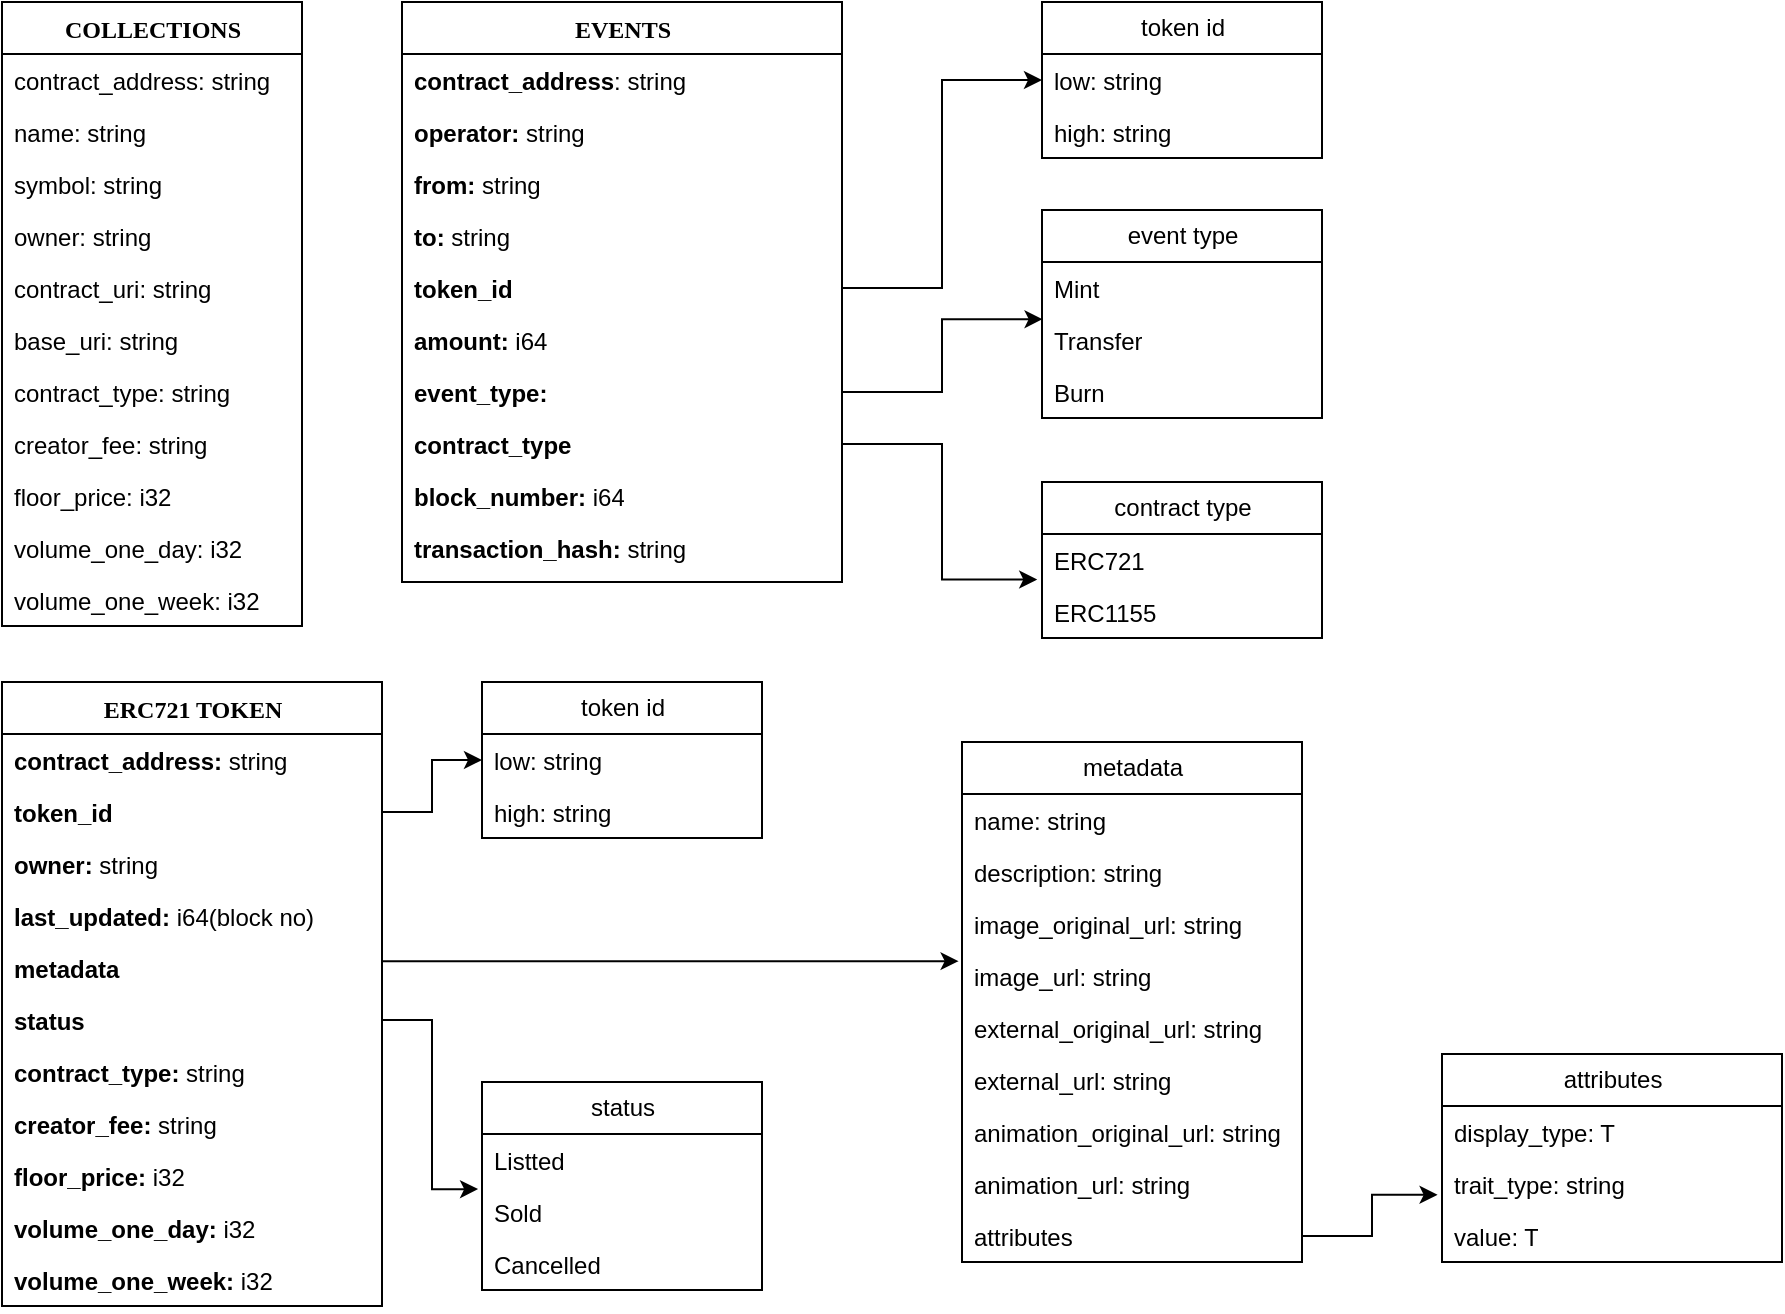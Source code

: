<mxfile version="21.0.2" type="github">
  <diagram name="Page-1" id="9f46799a-70d6-7492-0946-bef42562c5a5">
    <mxGraphModel dx="1690" dy="1657" grid="1" gridSize="10" guides="1" tooltips="1" connect="1" arrows="1" fold="1" page="1" pageScale="1" pageWidth="1100" pageHeight="850" background="none" math="0" shadow="0">
      <root>
        <mxCell id="0" />
        <mxCell id="1" parent="0" />
        <mxCell id="78961159f06e98e8-17" value="COLLECTIONS" style="swimlane;html=1;fontStyle=1;align=center;verticalAlign=top;childLayout=stackLayout;horizontal=1;startSize=26;horizontalStack=0;resizeParent=1;resizeLast=0;collapsible=1;marginBottom=0;swimlaneFillColor=#ffffff;rounded=0;shadow=0;comic=0;labelBackgroundColor=none;strokeWidth=1;fillColor=none;fontFamily=Verdana;fontSize=12" parent="1" vertex="1">
          <mxGeometry x="40" y="40" width="150" height="312" as="geometry">
            <mxRectangle x="40" y="40" width="140" height="30" as="alternateBounds" />
          </mxGeometry>
        </mxCell>
        <mxCell id="78961159f06e98e8-21" value="contract_address: string" style="text;html=1;strokeColor=none;fillColor=none;align=left;verticalAlign=top;spacingLeft=4;spacingRight=4;whiteSpace=wrap;overflow=hidden;rotatable=0;points=[[0,0.5],[1,0.5]];portConstraint=eastwest;" parent="78961159f06e98e8-17" vertex="1">
          <mxGeometry y="26" width="150" height="26" as="geometry" />
        </mxCell>
        <mxCell id="78961159f06e98e8-23" value="name: string&lt;br&gt;" style="text;html=1;strokeColor=none;fillColor=none;align=left;verticalAlign=top;spacingLeft=4;spacingRight=4;whiteSpace=wrap;overflow=hidden;rotatable=0;points=[[0,0.5],[1,0.5]];portConstraint=eastwest;" parent="78961159f06e98e8-17" vertex="1">
          <mxGeometry y="52" width="150" height="26" as="geometry" />
        </mxCell>
        <mxCell id="78961159f06e98e8-25" value="symbol: string" style="text;html=1;strokeColor=none;fillColor=none;align=left;verticalAlign=top;spacingLeft=4;spacingRight=4;whiteSpace=wrap;overflow=hidden;rotatable=0;points=[[0,0.5],[1,0.5]];portConstraint=eastwest;" parent="78961159f06e98e8-17" vertex="1">
          <mxGeometry y="78" width="150" height="26" as="geometry" />
        </mxCell>
        <mxCell id="78961159f06e98e8-26" value="owner: string" style="text;html=1;strokeColor=none;fillColor=none;align=left;verticalAlign=top;spacingLeft=4;spacingRight=4;whiteSpace=wrap;overflow=hidden;rotatable=0;points=[[0,0.5],[1,0.5]];portConstraint=eastwest;" parent="78961159f06e98e8-17" vertex="1">
          <mxGeometry y="104" width="150" height="26" as="geometry" />
        </mxCell>
        <mxCell id="78961159f06e98e8-24" value="contract_uri: string" style="text;html=1;strokeColor=none;fillColor=none;align=left;verticalAlign=top;spacingLeft=4;spacingRight=4;whiteSpace=wrap;overflow=hidden;rotatable=0;points=[[0,0.5],[1,0.5]];portConstraint=eastwest;" parent="78961159f06e98e8-17" vertex="1">
          <mxGeometry y="130" width="150" height="26" as="geometry" />
        </mxCell>
        <mxCell id="78961159f06e98e8-20" value="base_uri: string" style="text;html=1;strokeColor=none;fillColor=none;align=left;verticalAlign=top;spacingLeft=4;spacingRight=4;whiteSpace=wrap;overflow=hidden;rotatable=0;points=[[0,0.5],[1,0.5]];portConstraint=eastwest;" parent="78961159f06e98e8-17" vertex="1">
          <mxGeometry y="156" width="150" height="26" as="geometry" />
        </mxCell>
        <mxCell id="78961159f06e98e8-27" value="contract_type: string&lt;span style=&quot;white-space: pre;&quot;&gt;	&lt;/span&gt;" style="text;html=1;strokeColor=none;fillColor=none;align=left;verticalAlign=top;spacingLeft=4;spacingRight=4;whiteSpace=wrap;overflow=hidden;rotatable=0;points=[[0,0.5],[1,0.5]];portConstraint=eastwest;" parent="78961159f06e98e8-17" vertex="1">
          <mxGeometry y="182" width="150" height="26" as="geometry" />
        </mxCell>
        <mxCell id="jxRTbpPI34UgdiOiczJM-1" value="creator_fee: string" style="text;html=1;strokeColor=none;fillColor=none;align=left;verticalAlign=top;spacingLeft=4;spacingRight=4;whiteSpace=wrap;overflow=hidden;rotatable=0;points=[[0,0.5],[1,0.5]];portConstraint=eastwest;" vertex="1" parent="78961159f06e98e8-17">
          <mxGeometry y="208" width="150" height="26" as="geometry" />
        </mxCell>
        <mxCell id="jxRTbpPI34UgdiOiczJM-3" value="floor_price: i32" style="text;html=1;strokeColor=none;fillColor=none;align=left;verticalAlign=top;spacingLeft=4;spacingRight=4;whiteSpace=wrap;overflow=hidden;rotatable=0;points=[[0,0.5],[1,0.5]];portConstraint=eastwest;" vertex="1" parent="78961159f06e98e8-17">
          <mxGeometry y="234" width="150" height="26" as="geometry" />
        </mxCell>
        <mxCell id="jxRTbpPI34UgdiOiczJM-2" value="volume_one_day: i32" style="text;html=1;strokeColor=none;fillColor=none;align=left;verticalAlign=top;spacingLeft=4;spacingRight=4;whiteSpace=wrap;overflow=hidden;rotatable=0;points=[[0,0.5],[1,0.5]];portConstraint=eastwest;" vertex="1" parent="78961159f06e98e8-17">
          <mxGeometry y="260" width="150" height="26" as="geometry" />
        </mxCell>
        <mxCell id="jxRTbpPI34UgdiOiczJM-4" value="volume_one_week: i32" style="text;html=1;strokeColor=none;fillColor=none;align=left;verticalAlign=top;spacingLeft=4;spacingRight=4;whiteSpace=wrap;overflow=hidden;rotatable=0;points=[[0,0.5],[1,0.5]];portConstraint=eastwest;" vertex="1" parent="78961159f06e98e8-17">
          <mxGeometry y="286" width="150" height="26" as="geometry" />
        </mxCell>
        <mxCell id="jxRTbpPI34UgdiOiczJM-9" value="EVENTS" style="swimlane;html=1;fontStyle=1;align=center;verticalAlign=top;childLayout=stackLayout;horizontal=1;startSize=26;horizontalStack=0;resizeParent=1;resizeLast=0;collapsible=1;marginBottom=0;swimlaneFillColor=#ffffff;rounded=0;shadow=0;comic=0;labelBackgroundColor=none;strokeWidth=1;fillColor=none;fontFamily=Verdana;fontSize=12" vertex="1" parent="1">
          <mxGeometry x="240" y="40" width="220" height="290" as="geometry">
            <mxRectangle x="240" y="40" width="90" height="30" as="alternateBounds" />
          </mxGeometry>
        </mxCell>
        <mxCell id="jxRTbpPI34UgdiOiczJM-10" value="&lt;b&gt;contract_address&lt;/b&gt;: string" style="text;html=1;strokeColor=none;fillColor=none;align=left;verticalAlign=top;spacingLeft=4;spacingRight=4;whiteSpace=wrap;overflow=hidden;rotatable=0;points=[[0,0.5],[1,0.5]];portConstraint=eastwest;" vertex="1" parent="jxRTbpPI34UgdiOiczJM-9">
          <mxGeometry y="26" width="220" height="26" as="geometry" />
        </mxCell>
        <mxCell id="jxRTbpPI34UgdiOiczJM-11" value="&lt;b&gt;operator: &lt;/b&gt;string" style="text;html=1;strokeColor=none;fillColor=none;align=left;verticalAlign=top;spacingLeft=4;spacingRight=4;whiteSpace=wrap;overflow=hidden;rotatable=0;points=[[0,0.5],[1,0.5]];portConstraint=eastwest;" vertex="1" parent="jxRTbpPI34UgdiOiczJM-9">
          <mxGeometry y="52" width="220" height="26" as="geometry" />
        </mxCell>
        <mxCell id="jxRTbpPI34UgdiOiczJM-12" value="&lt;b&gt;from:&lt;/b&gt; string" style="text;html=1;strokeColor=none;fillColor=none;align=left;verticalAlign=top;spacingLeft=4;spacingRight=4;whiteSpace=wrap;overflow=hidden;rotatable=0;points=[[0,0.5],[1,0.5]];portConstraint=eastwest;" vertex="1" parent="jxRTbpPI34UgdiOiczJM-9">
          <mxGeometry y="78" width="220" height="26" as="geometry" />
        </mxCell>
        <mxCell id="jxRTbpPI34UgdiOiczJM-13" value="&lt;b&gt;to: &lt;/b&gt;string" style="text;html=1;strokeColor=none;fillColor=none;align=left;verticalAlign=top;spacingLeft=4;spacingRight=4;whiteSpace=wrap;overflow=hidden;rotatable=0;points=[[0,0.5],[1,0.5]];portConstraint=eastwest;" vertex="1" parent="jxRTbpPI34UgdiOiczJM-9">
          <mxGeometry y="104" width="220" height="26" as="geometry" />
        </mxCell>
        <mxCell id="jxRTbpPI34UgdiOiczJM-14" value="&lt;b&gt;token_id&lt;/b&gt;" style="text;html=1;strokeColor=none;fillColor=none;align=left;verticalAlign=top;spacingLeft=4;spacingRight=4;whiteSpace=wrap;overflow=hidden;rotatable=0;points=[[0,0.5],[1,0.5]];portConstraint=eastwest;" vertex="1" parent="jxRTbpPI34UgdiOiczJM-9">
          <mxGeometry y="130" width="220" height="26" as="geometry" />
        </mxCell>
        <mxCell id="jxRTbpPI34UgdiOiczJM-15" value="&lt;b&gt;amount:&lt;/b&gt; i64" style="text;html=1;strokeColor=none;fillColor=none;align=left;verticalAlign=top;spacingLeft=4;spacingRight=4;whiteSpace=wrap;overflow=hidden;rotatable=0;points=[[0,0.5],[1,0.5]];portConstraint=eastwest;" vertex="1" parent="jxRTbpPI34UgdiOiczJM-9">
          <mxGeometry y="156" width="220" height="26" as="geometry" />
        </mxCell>
        <mxCell id="jxRTbpPI34UgdiOiczJM-16" value="&lt;b&gt;event_type:&lt;/b&gt;&amp;nbsp;" style="text;html=1;strokeColor=none;fillColor=none;align=left;verticalAlign=top;spacingLeft=4;spacingRight=4;whiteSpace=wrap;overflow=hidden;rotatable=0;points=[[0,0.5],[1,0.5]];portConstraint=eastwest;" vertex="1" parent="jxRTbpPI34UgdiOiczJM-9">
          <mxGeometry y="182" width="220" height="26" as="geometry" />
        </mxCell>
        <mxCell id="jxRTbpPI34UgdiOiczJM-17" value="&lt;b&gt;contract_type&lt;/b&gt;" style="text;html=1;strokeColor=none;fillColor=none;align=left;verticalAlign=top;spacingLeft=4;spacingRight=4;whiteSpace=wrap;overflow=hidden;rotatable=0;points=[[0,0.5],[1,0.5]];portConstraint=eastwest;" vertex="1" parent="jxRTbpPI34UgdiOiczJM-9">
          <mxGeometry y="208" width="220" height="26" as="geometry" />
        </mxCell>
        <mxCell id="jxRTbpPI34UgdiOiczJM-18" value="&lt;b&gt;block_number:&lt;/b&gt; i64" style="text;html=1;strokeColor=none;fillColor=none;align=left;verticalAlign=top;spacingLeft=4;spacingRight=4;whiteSpace=wrap;overflow=hidden;rotatable=0;points=[[0,0.5],[1,0.5]];portConstraint=eastwest;" vertex="1" parent="jxRTbpPI34UgdiOiczJM-9">
          <mxGeometry y="234" width="220" height="26" as="geometry" />
        </mxCell>
        <mxCell id="jxRTbpPI34UgdiOiczJM-19" value="&lt;b&gt;transaction_hash: &lt;/b&gt;string" style="text;html=1;strokeColor=none;fillColor=none;align=left;verticalAlign=top;spacingLeft=4;spacingRight=4;whiteSpace=wrap;overflow=hidden;rotatable=0;points=[[0,0.5],[1,0.5]];portConstraint=eastwest;" vertex="1" parent="jxRTbpPI34UgdiOiczJM-9">
          <mxGeometry y="260" width="220" height="26" as="geometry" />
        </mxCell>
        <mxCell id="jxRTbpPI34UgdiOiczJM-26" value="ERC721 TOKEN" style="swimlane;html=1;fontStyle=1;align=center;verticalAlign=top;childLayout=stackLayout;horizontal=1;startSize=26;horizontalStack=0;resizeParent=1;resizeLast=0;collapsible=1;marginBottom=0;swimlaneFillColor=#ffffff;rounded=0;shadow=0;comic=0;labelBackgroundColor=none;strokeWidth=1;fillColor=none;fontFamily=Verdana;fontSize=12" vertex="1" parent="1">
          <mxGeometry x="40" y="380" width="190" height="312" as="geometry" />
        </mxCell>
        <mxCell id="jxRTbpPI34UgdiOiczJM-27" value="&lt;b&gt;contract_address: &lt;/b&gt;string" style="text;html=1;strokeColor=none;fillColor=none;align=left;verticalAlign=top;spacingLeft=4;spacingRight=4;whiteSpace=wrap;overflow=hidden;rotatable=0;points=[[0,0.5],[1,0.5]];portConstraint=eastwest;" vertex="1" parent="jxRTbpPI34UgdiOiczJM-26">
          <mxGeometry y="26" width="190" height="26" as="geometry" />
        </mxCell>
        <mxCell id="jxRTbpPI34UgdiOiczJM-38" value="&lt;b&gt;token_id&lt;/b&gt;" style="text;html=1;strokeColor=none;fillColor=none;align=left;verticalAlign=top;spacingLeft=4;spacingRight=4;whiteSpace=wrap;overflow=hidden;rotatable=0;points=[[0,0.5],[1,0.5]];portConstraint=eastwest;" vertex="1" parent="jxRTbpPI34UgdiOiczJM-26">
          <mxGeometry y="52" width="190" height="26" as="geometry" />
        </mxCell>
        <mxCell id="jxRTbpPI34UgdiOiczJM-29" value="&lt;b&gt;owner:&lt;/b&gt; string" style="text;html=1;strokeColor=none;fillColor=none;align=left;verticalAlign=top;spacingLeft=4;spacingRight=4;whiteSpace=wrap;overflow=hidden;rotatable=0;points=[[0,0.5],[1,0.5]];portConstraint=eastwest;" vertex="1" parent="jxRTbpPI34UgdiOiczJM-26">
          <mxGeometry y="78" width="190" height="26" as="geometry" />
        </mxCell>
        <mxCell id="jxRTbpPI34UgdiOiczJM-30" value="&lt;b&gt;last_updated:&lt;/b&gt; i64(block no)" style="text;html=1;strokeColor=none;fillColor=none;align=left;verticalAlign=top;spacingLeft=4;spacingRight=4;whiteSpace=wrap;overflow=hidden;rotatable=0;points=[[0,0.5],[1,0.5]];portConstraint=eastwest;" vertex="1" parent="jxRTbpPI34UgdiOiczJM-26">
          <mxGeometry y="104" width="190" height="26" as="geometry" />
        </mxCell>
        <mxCell id="jxRTbpPI34UgdiOiczJM-31" value="&lt;b&gt;metadata&lt;/b&gt;" style="text;html=1;strokeColor=none;fillColor=none;align=left;verticalAlign=top;spacingLeft=4;spacingRight=4;whiteSpace=wrap;overflow=hidden;rotatable=0;points=[[0,0.5],[1,0.5]];portConstraint=eastwest;" vertex="1" parent="jxRTbpPI34UgdiOiczJM-26">
          <mxGeometry y="130" width="190" height="26" as="geometry" />
        </mxCell>
        <mxCell id="jxRTbpPI34UgdiOiczJM-32" value="&lt;b&gt;status&lt;/b&gt;" style="text;html=1;strokeColor=none;fillColor=none;align=left;verticalAlign=top;spacingLeft=4;spacingRight=4;whiteSpace=wrap;overflow=hidden;rotatable=0;points=[[0,0.5],[1,0.5]];portConstraint=eastwest;" vertex="1" parent="jxRTbpPI34UgdiOiczJM-26">
          <mxGeometry y="156" width="190" height="26" as="geometry" />
        </mxCell>
        <mxCell id="jxRTbpPI34UgdiOiczJM-33" value="&lt;b&gt;contract_type:&lt;/b&gt; string&lt;span style=&quot;white-space: pre;&quot;&gt;	&lt;/span&gt;" style="text;html=1;strokeColor=none;fillColor=none;align=left;verticalAlign=top;spacingLeft=4;spacingRight=4;whiteSpace=wrap;overflow=hidden;rotatable=0;points=[[0,0.5],[1,0.5]];portConstraint=eastwest;" vertex="1" parent="jxRTbpPI34UgdiOiczJM-26">
          <mxGeometry y="182" width="190" height="26" as="geometry" />
        </mxCell>
        <mxCell id="jxRTbpPI34UgdiOiczJM-34" value="&lt;b&gt;creator_fee:&lt;/b&gt; string" style="text;html=1;strokeColor=none;fillColor=none;align=left;verticalAlign=top;spacingLeft=4;spacingRight=4;whiteSpace=wrap;overflow=hidden;rotatable=0;points=[[0,0.5],[1,0.5]];portConstraint=eastwest;" vertex="1" parent="jxRTbpPI34UgdiOiczJM-26">
          <mxGeometry y="208" width="190" height="26" as="geometry" />
        </mxCell>
        <mxCell id="jxRTbpPI34UgdiOiczJM-35" value="&lt;b&gt;floor_price:&lt;/b&gt; i32" style="text;html=1;strokeColor=none;fillColor=none;align=left;verticalAlign=top;spacingLeft=4;spacingRight=4;whiteSpace=wrap;overflow=hidden;rotatable=0;points=[[0,0.5],[1,0.5]];portConstraint=eastwest;" vertex="1" parent="jxRTbpPI34UgdiOiczJM-26">
          <mxGeometry y="234" width="190" height="26" as="geometry" />
        </mxCell>
        <mxCell id="jxRTbpPI34UgdiOiczJM-36" value="&lt;b&gt;volume_one_day:&lt;/b&gt; i32" style="text;html=1;strokeColor=none;fillColor=none;align=left;verticalAlign=top;spacingLeft=4;spacingRight=4;whiteSpace=wrap;overflow=hidden;rotatable=0;points=[[0,0.5],[1,0.5]];portConstraint=eastwest;" vertex="1" parent="jxRTbpPI34UgdiOiczJM-26">
          <mxGeometry y="260" width="190" height="26" as="geometry" />
        </mxCell>
        <mxCell id="jxRTbpPI34UgdiOiczJM-37" value="&lt;b&gt;volume_one_week:&lt;/b&gt; i32" style="text;html=1;strokeColor=none;fillColor=none;align=left;verticalAlign=top;spacingLeft=4;spacingRight=4;whiteSpace=wrap;overflow=hidden;rotatable=0;points=[[0,0.5],[1,0.5]];portConstraint=eastwest;" vertex="1" parent="jxRTbpPI34UgdiOiczJM-26">
          <mxGeometry y="286" width="190" height="26" as="geometry" />
        </mxCell>
        <mxCell id="jxRTbpPI34UgdiOiczJM-40" value="token id" style="swimlane;fontStyle=0;childLayout=stackLayout;horizontal=1;startSize=26;fillColor=none;horizontalStack=0;resizeParent=1;resizeParentMax=0;resizeLast=0;collapsible=1;marginBottom=0;html=1;" vertex="1" parent="1">
          <mxGeometry x="560" y="40" width="140" height="78" as="geometry">
            <mxRectangle x="560" y="40" width="80" height="30" as="alternateBounds" />
          </mxGeometry>
        </mxCell>
        <mxCell id="jxRTbpPI34UgdiOiczJM-41" value="low: string" style="text;strokeColor=none;fillColor=none;align=left;verticalAlign=top;spacingLeft=4;spacingRight=4;overflow=hidden;rotatable=0;points=[[0,0.5],[1,0.5]];portConstraint=eastwest;whiteSpace=wrap;html=1;" vertex="1" parent="jxRTbpPI34UgdiOiczJM-40">
          <mxGeometry y="26" width="140" height="26" as="geometry" />
        </mxCell>
        <mxCell id="jxRTbpPI34UgdiOiczJM-42" value="high: string" style="text;strokeColor=none;fillColor=none;align=left;verticalAlign=top;spacingLeft=4;spacingRight=4;overflow=hidden;rotatable=0;points=[[0,0.5],[1,0.5]];portConstraint=eastwest;whiteSpace=wrap;html=1;" vertex="1" parent="jxRTbpPI34UgdiOiczJM-40">
          <mxGeometry y="52" width="140" height="26" as="geometry" />
        </mxCell>
        <mxCell id="jxRTbpPI34UgdiOiczJM-44" style="edgeStyle=orthogonalEdgeStyle;rounded=0;orthogonalLoop=1;jettySize=auto;html=1;entryX=0;entryY=0.5;entryDx=0;entryDy=0;" edge="1" parent="1" source="jxRTbpPI34UgdiOiczJM-14" target="jxRTbpPI34UgdiOiczJM-41">
          <mxGeometry relative="1" as="geometry">
            <mxPoint x="530" y="183" as="targetPoint" />
          </mxGeometry>
        </mxCell>
        <mxCell id="jxRTbpPI34UgdiOiczJM-46" value="event type" style="swimlane;fontStyle=0;childLayout=stackLayout;horizontal=1;startSize=26;fillColor=none;horizontalStack=0;resizeParent=1;resizeParentMax=0;resizeLast=0;collapsible=1;marginBottom=0;html=1;" vertex="1" parent="1">
          <mxGeometry x="560" y="144" width="140" height="104" as="geometry">
            <mxRectangle x="560" y="144" width="100" height="30" as="alternateBounds" />
          </mxGeometry>
        </mxCell>
        <mxCell id="jxRTbpPI34UgdiOiczJM-47" value="Mint" style="text;strokeColor=none;fillColor=none;align=left;verticalAlign=top;spacingLeft=4;spacingRight=4;overflow=hidden;rotatable=0;points=[[0,0.5],[1,0.5]];portConstraint=eastwest;whiteSpace=wrap;html=1;" vertex="1" parent="jxRTbpPI34UgdiOiczJM-46">
          <mxGeometry y="26" width="140" height="26" as="geometry" />
        </mxCell>
        <mxCell id="jxRTbpPI34UgdiOiczJM-49" value="Transfer" style="text;strokeColor=none;fillColor=none;align=left;verticalAlign=top;spacingLeft=4;spacingRight=4;overflow=hidden;rotatable=0;points=[[0,0.5],[1,0.5]];portConstraint=eastwest;whiteSpace=wrap;html=1;" vertex="1" parent="jxRTbpPI34UgdiOiczJM-46">
          <mxGeometry y="52" width="140" height="26" as="geometry" />
        </mxCell>
        <mxCell id="jxRTbpPI34UgdiOiczJM-48" value="Burn" style="text;strokeColor=none;fillColor=none;align=left;verticalAlign=top;spacingLeft=4;spacingRight=4;overflow=hidden;rotatable=0;points=[[0,0.5],[1,0.5]];portConstraint=eastwest;whiteSpace=wrap;html=1;" vertex="1" parent="jxRTbpPI34UgdiOiczJM-46">
          <mxGeometry y="78" width="140" height="26" as="geometry" />
        </mxCell>
        <mxCell id="jxRTbpPI34UgdiOiczJM-50" style="edgeStyle=orthogonalEdgeStyle;rounded=0;orthogonalLoop=1;jettySize=auto;html=1;entryX=0.002;entryY=1.099;entryDx=0;entryDy=0;entryPerimeter=0;" edge="1" parent="1" source="jxRTbpPI34UgdiOiczJM-16" target="jxRTbpPI34UgdiOiczJM-47">
          <mxGeometry relative="1" as="geometry" />
        </mxCell>
        <mxCell id="jxRTbpPI34UgdiOiczJM-52" value="contract type" style="swimlane;fontStyle=0;childLayout=stackLayout;horizontal=1;startSize=26;fillColor=none;horizontalStack=0;resizeParent=1;resizeParentMax=0;resizeLast=0;collapsible=1;marginBottom=0;html=1;" vertex="1" parent="1">
          <mxGeometry x="560" y="280" width="140" height="78" as="geometry">
            <mxRectangle x="560" y="280" width="110" height="30" as="alternateBounds" />
          </mxGeometry>
        </mxCell>
        <mxCell id="jxRTbpPI34UgdiOiczJM-53" value="ERC721" style="text;strokeColor=none;fillColor=none;align=left;verticalAlign=top;spacingLeft=4;spacingRight=4;overflow=hidden;rotatable=0;points=[[0,0.5],[1,0.5]];portConstraint=eastwest;whiteSpace=wrap;html=1;" vertex="1" parent="jxRTbpPI34UgdiOiczJM-52">
          <mxGeometry y="26" width="140" height="26" as="geometry" />
        </mxCell>
        <mxCell id="jxRTbpPI34UgdiOiczJM-54" value="ERC1155" style="text;strokeColor=none;fillColor=none;align=left;verticalAlign=top;spacingLeft=4;spacingRight=4;overflow=hidden;rotatable=0;points=[[0,0.5],[1,0.5]];portConstraint=eastwest;whiteSpace=wrap;html=1;" vertex="1" parent="jxRTbpPI34UgdiOiczJM-52">
          <mxGeometry y="52" width="140" height="26" as="geometry" />
        </mxCell>
        <mxCell id="jxRTbpPI34UgdiOiczJM-56" style="edgeStyle=orthogonalEdgeStyle;rounded=0;orthogonalLoop=1;jettySize=auto;html=1;entryX=-0.017;entryY=0.876;entryDx=0;entryDy=0;entryPerimeter=0;" edge="1" parent="1" source="jxRTbpPI34UgdiOiczJM-17" target="jxRTbpPI34UgdiOiczJM-53">
          <mxGeometry relative="1" as="geometry" />
        </mxCell>
        <mxCell id="jxRTbpPI34UgdiOiczJM-58" value="status" style="swimlane;fontStyle=0;childLayout=stackLayout;horizontal=1;startSize=26;fillColor=none;horizontalStack=0;resizeParent=1;resizeParentMax=0;resizeLast=0;collapsible=1;marginBottom=0;html=1;" vertex="1" parent="1">
          <mxGeometry x="280" y="580" width="140" height="104" as="geometry">
            <mxRectangle x="560" y="144" width="100" height="30" as="alternateBounds" />
          </mxGeometry>
        </mxCell>
        <mxCell id="jxRTbpPI34UgdiOiczJM-59" value="Listted" style="text;strokeColor=none;fillColor=none;align=left;verticalAlign=top;spacingLeft=4;spacingRight=4;overflow=hidden;rotatable=0;points=[[0,0.5],[1,0.5]];portConstraint=eastwest;whiteSpace=wrap;html=1;" vertex="1" parent="jxRTbpPI34UgdiOiczJM-58">
          <mxGeometry y="26" width="140" height="26" as="geometry" />
        </mxCell>
        <mxCell id="jxRTbpPI34UgdiOiczJM-60" value="Sold" style="text;strokeColor=none;fillColor=none;align=left;verticalAlign=top;spacingLeft=4;spacingRight=4;overflow=hidden;rotatable=0;points=[[0,0.5],[1,0.5]];portConstraint=eastwest;whiteSpace=wrap;html=1;" vertex="1" parent="jxRTbpPI34UgdiOiczJM-58">
          <mxGeometry y="52" width="140" height="26" as="geometry" />
        </mxCell>
        <mxCell id="jxRTbpPI34UgdiOiczJM-61" value="Cancelled" style="text;strokeColor=none;fillColor=none;align=left;verticalAlign=top;spacingLeft=4;spacingRight=4;overflow=hidden;rotatable=0;points=[[0,0.5],[1,0.5]];portConstraint=eastwest;whiteSpace=wrap;html=1;" vertex="1" parent="jxRTbpPI34UgdiOiczJM-58">
          <mxGeometry y="78" width="140" height="26" as="geometry" />
        </mxCell>
        <mxCell id="jxRTbpPI34UgdiOiczJM-62" value="metadata" style="swimlane;fontStyle=0;childLayout=stackLayout;horizontal=1;startSize=26;fillColor=none;horizontalStack=0;resizeParent=1;resizeParentMax=0;resizeLast=0;collapsible=1;marginBottom=0;html=1;" vertex="1" parent="1">
          <mxGeometry x="520" y="410" width="170" height="260" as="geometry">
            <mxRectangle x="560" y="40" width="80" height="30" as="alternateBounds" />
          </mxGeometry>
        </mxCell>
        <mxCell id="jxRTbpPI34UgdiOiczJM-63" value="name: string" style="text;strokeColor=none;fillColor=none;align=left;verticalAlign=top;spacingLeft=4;spacingRight=4;overflow=hidden;rotatable=0;points=[[0,0.5],[1,0.5]];portConstraint=eastwest;whiteSpace=wrap;html=1;" vertex="1" parent="jxRTbpPI34UgdiOiczJM-62">
          <mxGeometry y="26" width="170" height="26" as="geometry" />
        </mxCell>
        <mxCell id="jxRTbpPI34UgdiOiczJM-66" value="description: string" style="text;strokeColor=none;fillColor=none;align=left;verticalAlign=top;spacingLeft=4;spacingRight=4;overflow=hidden;rotatable=0;points=[[0,0.5],[1,0.5]];portConstraint=eastwest;whiteSpace=wrap;html=1;" vertex="1" parent="jxRTbpPI34UgdiOiczJM-62">
          <mxGeometry y="52" width="170" height="26" as="geometry" />
        </mxCell>
        <mxCell id="jxRTbpPI34UgdiOiczJM-67" value="image_original_url: string" style="text;strokeColor=none;fillColor=none;align=left;verticalAlign=top;spacingLeft=4;spacingRight=4;overflow=hidden;rotatable=0;points=[[0,0.5],[1,0.5]];portConstraint=eastwest;whiteSpace=wrap;html=1;" vertex="1" parent="jxRTbpPI34UgdiOiczJM-62">
          <mxGeometry y="78" width="170" height="26" as="geometry" />
        </mxCell>
        <mxCell id="jxRTbpPI34UgdiOiczJM-65" value="image_url: string" style="text;strokeColor=none;fillColor=none;align=left;verticalAlign=top;spacingLeft=4;spacingRight=4;overflow=hidden;rotatable=0;points=[[0,0.5],[1,0.5]];portConstraint=eastwest;whiteSpace=wrap;html=1;" vertex="1" parent="jxRTbpPI34UgdiOiczJM-62">
          <mxGeometry y="104" width="170" height="26" as="geometry" />
        </mxCell>
        <mxCell id="jxRTbpPI34UgdiOiczJM-64" value="external_original_url: string" style="text;strokeColor=none;fillColor=none;align=left;verticalAlign=top;spacingLeft=4;spacingRight=4;overflow=hidden;rotatable=0;points=[[0,0.5],[1,0.5]];portConstraint=eastwest;whiteSpace=wrap;html=1;" vertex="1" parent="jxRTbpPI34UgdiOiczJM-62">
          <mxGeometry y="130" width="170" height="26" as="geometry" />
        </mxCell>
        <mxCell id="jxRTbpPI34UgdiOiczJM-70" value="external_url: string" style="text;strokeColor=none;fillColor=none;align=left;verticalAlign=top;spacingLeft=4;spacingRight=4;overflow=hidden;rotatable=0;points=[[0,0.5],[1,0.5]];portConstraint=eastwest;whiteSpace=wrap;html=1;" vertex="1" parent="jxRTbpPI34UgdiOiczJM-62">
          <mxGeometry y="156" width="170" height="26" as="geometry" />
        </mxCell>
        <mxCell id="jxRTbpPI34UgdiOiczJM-68" value="animation_original_url: string&amp;nbsp;" style="text;strokeColor=none;fillColor=none;align=left;verticalAlign=top;spacingLeft=4;spacingRight=4;overflow=hidden;rotatable=0;points=[[0,0.5],[1,0.5]];portConstraint=eastwest;whiteSpace=wrap;html=1;" vertex="1" parent="jxRTbpPI34UgdiOiczJM-62">
          <mxGeometry y="182" width="170" height="26" as="geometry" />
        </mxCell>
        <mxCell id="jxRTbpPI34UgdiOiczJM-71" value="animation_url: string" style="text;strokeColor=none;fillColor=none;align=left;verticalAlign=top;spacingLeft=4;spacingRight=4;overflow=hidden;rotatable=0;points=[[0,0.5],[1,0.5]];portConstraint=eastwest;whiteSpace=wrap;html=1;" vertex="1" parent="jxRTbpPI34UgdiOiczJM-62">
          <mxGeometry y="208" width="170" height="26" as="geometry" />
        </mxCell>
        <mxCell id="jxRTbpPI34UgdiOiczJM-76" value="attributes" style="text;strokeColor=none;fillColor=none;align=left;verticalAlign=top;spacingLeft=4;spacingRight=4;overflow=hidden;rotatable=0;points=[[0,0.5],[1,0.5]];portConstraint=eastwest;whiteSpace=wrap;html=1;" vertex="1" parent="jxRTbpPI34UgdiOiczJM-62">
          <mxGeometry y="234" width="170" height="26" as="geometry" />
        </mxCell>
        <mxCell id="jxRTbpPI34UgdiOiczJM-72" value="token id" style="swimlane;fontStyle=0;childLayout=stackLayout;horizontal=1;startSize=26;fillColor=none;horizontalStack=0;resizeParent=1;resizeParentMax=0;resizeLast=0;collapsible=1;marginBottom=0;html=1;" vertex="1" parent="1">
          <mxGeometry x="280" y="380" width="140" height="78" as="geometry">
            <mxRectangle x="560" y="40" width="80" height="30" as="alternateBounds" />
          </mxGeometry>
        </mxCell>
        <mxCell id="jxRTbpPI34UgdiOiczJM-73" value="low: string" style="text;strokeColor=none;fillColor=none;align=left;verticalAlign=top;spacingLeft=4;spacingRight=4;overflow=hidden;rotatable=0;points=[[0,0.5],[1,0.5]];portConstraint=eastwest;whiteSpace=wrap;html=1;" vertex="1" parent="jxRTbpPI34UgdiOiczJM-72">
          <mxGeometry y="26" width="140" height="26" as="geometry" />
        </mxCell>
        <mxCell id="jxRTbpPI34UgdiOiczJM-74" value="high: string" style="text;strokeColor=none;fillColor=none;align=left;verticalAlign=top;spacingLeft=4;spacingRight=4;overflow=hidden;rotatable=0;points=[[0,0.5],[1,0.5]];portConstraint=eastwest;whiteSpace=wrap;html=1;" vertex="1" parent="jxRTbpPI34UgdiOiczJM-72">
          <mxGeometry y="52" width="140" height="26" as="geometry" />
        </mxCell>
        <mxCell id="jxRTbpPI34UgdiOiczJM-75" style="edgeStyle=orthogonalEdgeStyle;rounded=0;orthogonalLoop=1;jettySize=auto;html=1;exitX=1;exitY=0.5;exitDx=0;exitDy=0;entryX=0;entryY=0.5;entryDx=0;entryDy=0;" edge="1" parent="1" source="jxRTbpPI34UgdiOiczJM-38" target="jxRTbpPI34UgdiOiczJM-72">
          <mxGeometry relative="1" as="geometry" />
        </mxCell>
        <mxCell id="jxRTbpPI34UgdiOiczJM-77" value="attributes" style="swimlane;fontStyle=0;childLayout=stackLayout;horizontal=1;startSize=26;fillColor=none;horizontalStack=0;resizeParent=1;resizeParentMax=0;resizeLast=0;collapsible=1;marginBottom=0;html=1;" vertex="1" parent="1">
          <mxGeometry x="760" y="566" width="170" height="104" as="geometry">
            <mxRectangle x="560" y="40" width="80" height="30" as="alternateBounds" />
          </mxGeometry>
        </mxCell>
        <mxCell id="jxRTbpPI34UgdiOiczJM-78" value="display_type: T" style="text;strokeColor=none;fillColor=none;align=left;verticalAlign=top;spacingLeft=4;spacingRight=4;overflow=hidden;rotatable=0;points=[[0,0.5],[1,0.5]];portConstraint=eastwest;whiteSpace=wrap;html=1;" vertex="1" parent="jxRTbpPI34UgdiOiczJM-77">
          <mxGeometry y="26" width="170" height="26" as="geometry" />
        </mxCell>
        <mxCell id="jxRTbpPI34UgdiOiczJM-79" value="trait_type: string" style="text;strokeColor=none;fillColor=none;align=left;verticalAlign=top;spacingLeft=4;spacingRight=4;overflow=hidden;rotatable=0;points=[[0,0.5],[1,0.5]];portConstraint=eastwest;whiteSpace=wrap;html=1;" vertex="1" parent="jxRTbpPI34UgdiOiczJM-77">
          <mxGeometry y="52" width="170" height="26" as="geometry" />
        </mxCell>
        <mxCell id="jxRTbpPI34UgdiOiczJM-80" value="value: T" style="text;strokeColor=none;fillColor=none;align=left;verticalAlign=top;spacingLeft=4;spacingRight=4;overflow=hidden;rotatable=0;points=[[0,0.5],[1,0.5]];portConstraint=eastwest;whiteSpace=wrap;html=1;" vertex="1" parent="jxRTbpPI34UgdiOiczJM-77">
          <mxGeometry y="78" width="170" height="26" as="geometry" />
        </mxCell>
        <mxCell id="jxRTbpPI34UgdiOiczJM-87" style="edgeStyle=orthogonalEdgeStyle;rounded=0;orthogonalLoop=1;jettySize=auto;html=1;entryX=-0.014;entryY=1.06;entryDx=0;entryDy=0;entryPerimeter=0;" edge="1" parent="1" source="jxRTbpPI34UgdiOiczJM-32" target="jxRTbpPI34UgdiOiczJM-59">
          <mxGeometry relative="1" as="geometry" />
        </mxCell>
        <mxCell id="jxRTbpPI34UgdiOiczJM-88" style="edgeStyle=orthogonalEdgeStyle;rounded=0;orthogonalLoop=1;jettySize=auto;html=1;entryX=-0.01;entryY=0.214;entryDx=0;entryDy=0;entryPerimeter=0;" edge="1" parent="1" source="jxRTbpPI34UgdiOiczJM-31" target="jxRTbpPI34UgdiOiczJM-65">
          <mxGeometry relative="1" as="geometry">
            <Array as="points">
              <mxPoint x="375" y="520" />
            </Array>
          </mxGeometry>
        </mxCell>
        <mxCell id="jxRTbpPI34UgdiOiczJM-89" style="edgeStyle=orthogonalEdgeStyle;rounded=0;orthogonalLoop=1;jettySize=auto;html=1;entryX=-0.013;entryY=0.709;entryDx=0;entryDy=0;entryPerimeter=0;" edge="1" parent="1" source="jxRTbpPI34UgdiOiczJM-76" target="jxRTbpPI34UgdiOiczJM-79">
          <mxGeometry relative="1" as="geometry" />
        </mxCell>
      </root>
    </mxGraphModel>
  </diagram>
</mxfile>
